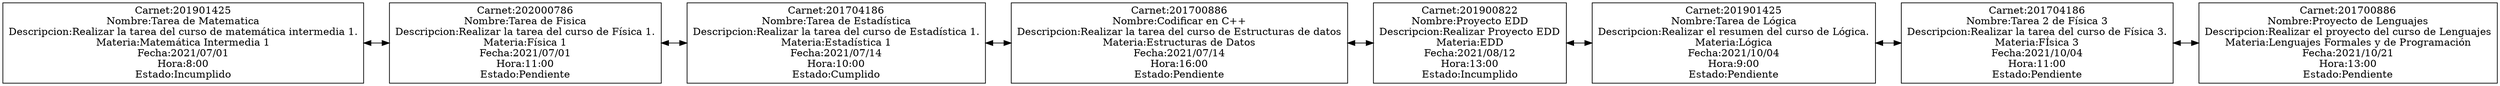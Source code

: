 digraph G{ 
rankdir=LR 
  node[shape=box]
 edge[dir=both];
 1[label="Carnet:201901425\nNombre:Tarea de Matematica\nDescripcion:Realizar la tarea del curso de matemática intermedia 1.\nMateria:Matemática Intermedia 1\nFecha:2021/07/01\nHora:8:00\nEstado:Incumplido"]
2[label="Carnet:202000786\nNombre:Tarea de Fisica\nDescripcion:Realizar la tarea del curso de Física 1.\nMateria:Física 1\nFecha:2021/07/01\nHora:11:00\nEstado:Pendiente"]
3[label="Carnet:201704186\nNombre:Tarea de Estadística\nDescripcion:Realizar la tarea del curso de Estadística 1.\nMateria:Estadística 1\nFecha:2021/07/14\nHora:10:00\nEstado:Cumplido"]
4[label="Carnet:201700886\nNombre:Codificar en C++\nDescripcion:Realizar la tarea del curso de Estructuras de datos\nMateria:Estructuras de Datos\nFecha:2021/07/14\nHora:16:00\nEstado:Pendiente"]
5[label="Carnet:201900822\nNombre:Proyecto EDD\nDescripcion:Realizar Proyecto EDD\nMateria:EDD\nFecha:2021/08/12\nHora:13:00\nEstado:Incumplido"]
6[label="Carnet:201901425\nNombre:Tarea de Lógica\nDescripcion:Realizar el resumen del curso de Lógica.\nMateria:Lógica\nFecha:2021/10/04\nHora:9:00\nEstado:Pendiente"]
7[label="Carnet:201704186\nNombre:Tarea 2 de Física 3\nDescripcion:Realizar la tarea del curso de Física 3.\nMateria:FÍsica 3\nFecha:2021/10/04\nHora:11:00\nEstado:Pendiente"]
8[label="Carnet:201700886\nNombre:Proyecto de Lenguajes\nDescripcion:Realizar el proyecto del curso de Lenguajes\nMateria:Lenguajes Formales y de Programación\nFecha:2021/10/21\nHora:13:00\nEstado:Pendiente"]
1->2->3->4->5->6->7->8;
   
 }